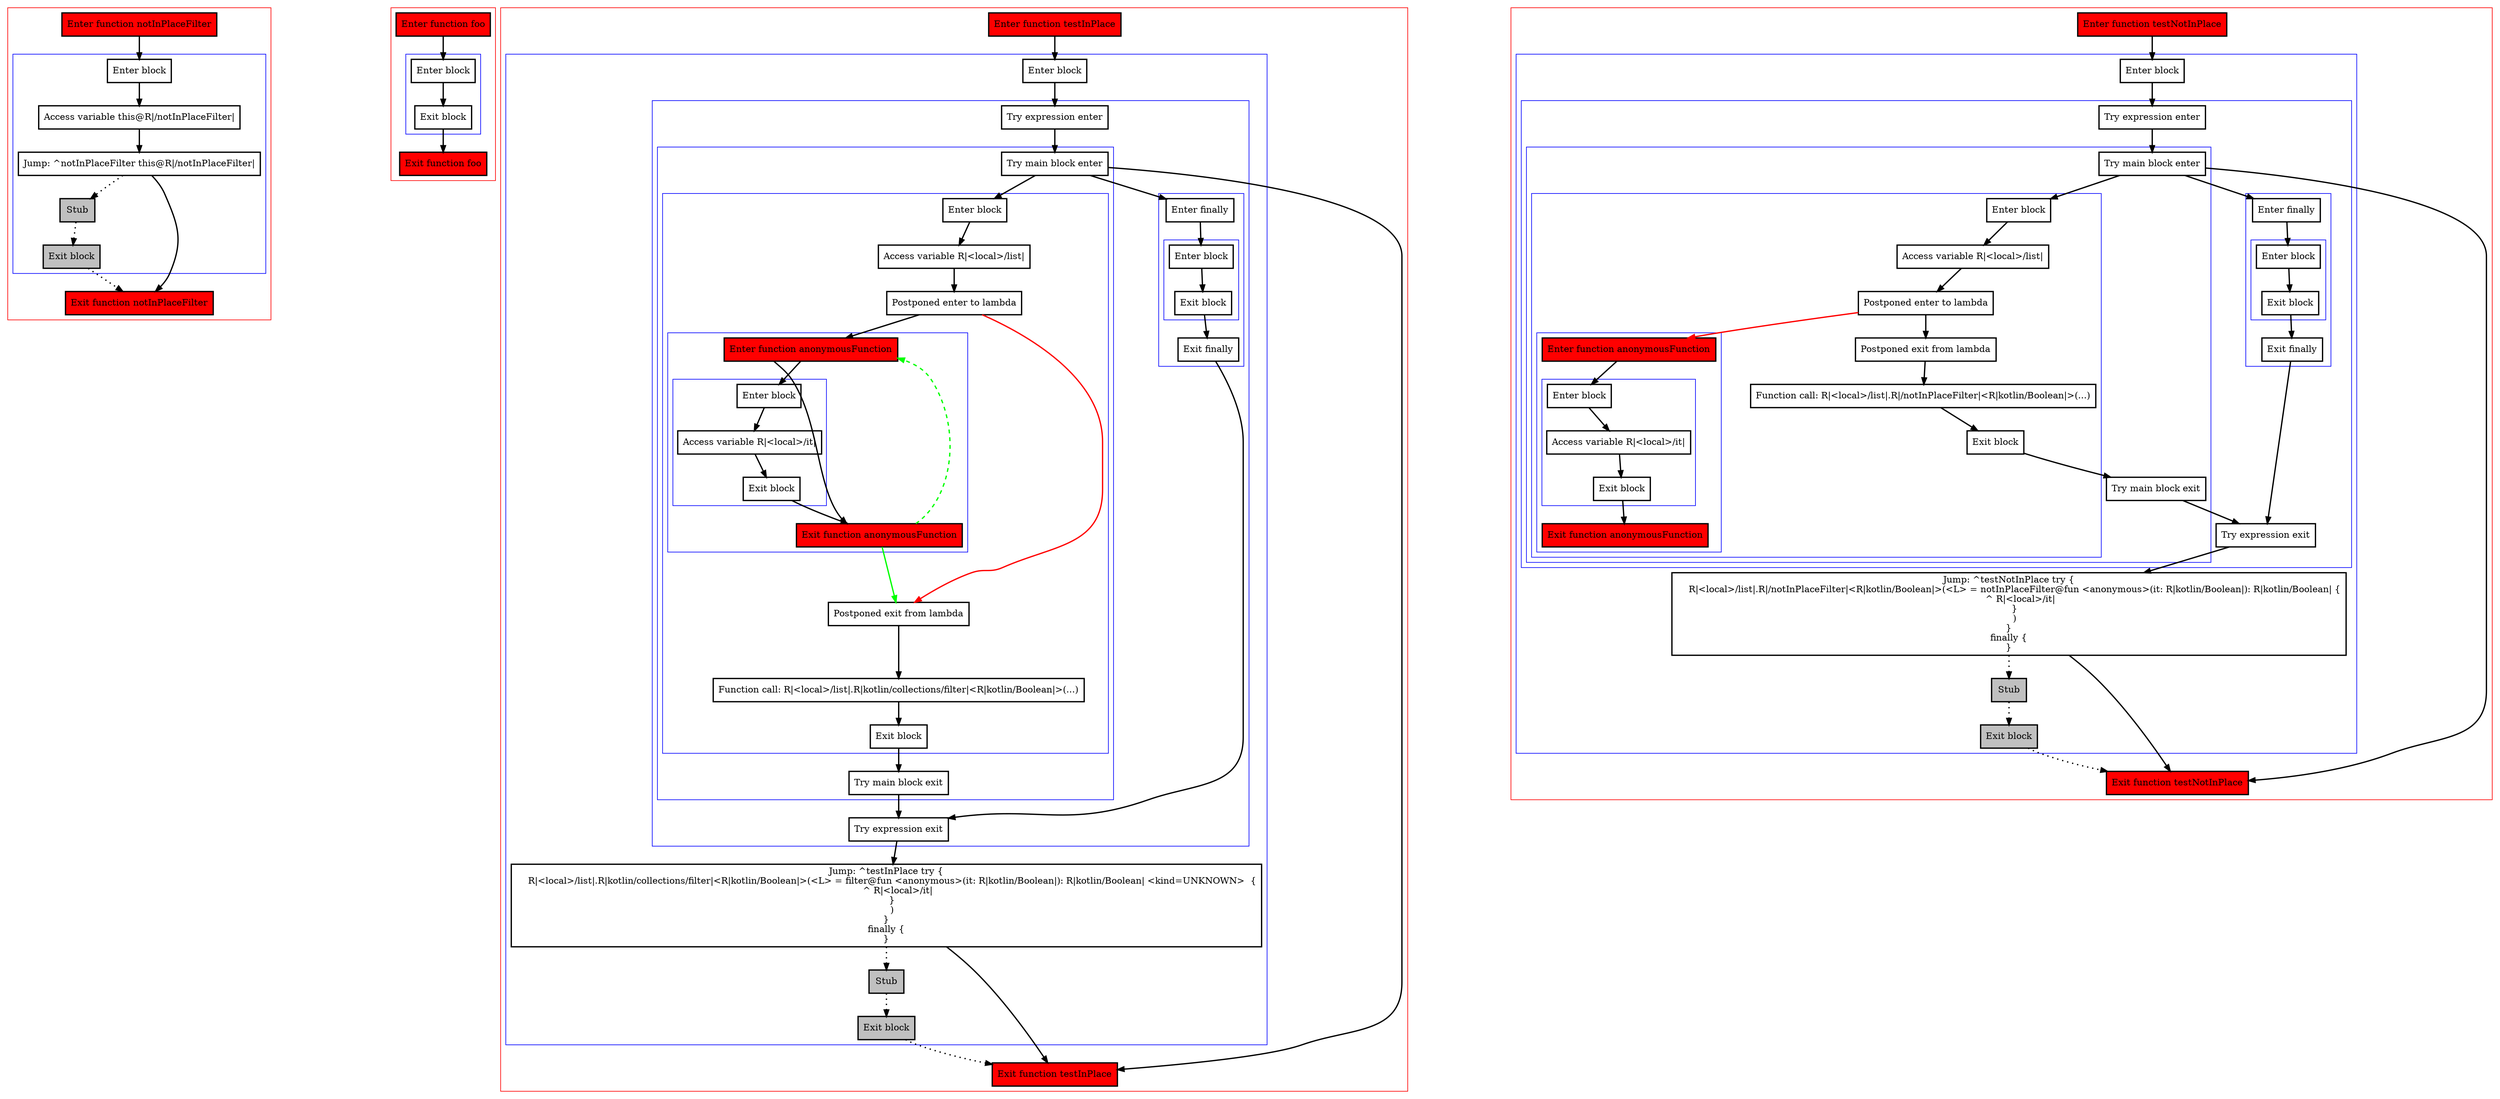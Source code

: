 digraph tryWithLambdaInside_kt {
    graph [nodesep=3]
    node [shape=box penwidth=2]
    edge [penwidth=2]

    subgraph cluster_0 {
        color=red
        0 [label="Enter function notInPlaceFilter" style="filled" fillcolor=red];
        subgraph cluster_1 {
            color=blue
            2 [label="Enter block"];
            3 [label="Access variable this@R|/notInPlaceFilter|"];
            4 [label="Jump: ^notInPlaceFilter this@R|/notInPlaceFilter|"];
            5 [label="Stub" style="filled" fillcolor=gray];
            6 [label="Exit block" style="filled" fillcolor=gray];
        }
        1 [label="Exit function notInPlaceFilter" style="filled" fillcolor=red];
    }
    0 -> {2};
    2 -> {3};
    3 -> {4};
    4 -> {1};
    4 -> {5} [style=dotted];
    5 -> {6} [style=dotted];
    6 -> {1} [style=dotted];

    subgraph cluster_2 {
        color=red
        7 [label="Enter function foo" style="filled" fillcolor=red];
        subgraph cluster_3 {
            color=blue
            9 [label="Enter block"];
            10 [label="Exit block"];
        }
        8 [label="Exit function foo" style="filled" fillcolor=red];
    }
    7 -> {9};
    9 -> {10};
    10 -> {8};

    subgraph cluster_4 {
        color=red
        11 [label="Enter function testInPlace" style="filled" fillcolor=red];
        subgraph cluster_5 {
            color=blue
            13 [label="Enter block"];
            subgraph cluster_6 {
                color=blue
                14 [label="Try expression enter"];
                subgraph cluster_7 {
                    color=blue
                    16 [label="Try main block enter"];
                    subgraph cluster_8 {
                        color=blue
                        18 [label="Enter block"];
                        19 [label="Access variable R|<local>/list|"];
                        20 [label="Postponed enter to lambda"];
                        subgraph cluster_9 {
                            color=blue
                            31 [label="Enter function anonymousFunction" style="filled" fillcolor=red];
                            subgraph cluster_10 {
                                color=blue
                                33 [label="Enter block"];
                                34 [label="Access variable R|<local>/it|"];
                                35 [label="Exit block"];
                            }
                            32 [label="Exit function anonymousFunction" style="filled" fillcolor=red];
                        }
                        21 [label="Postponed exit from lambda"];
                        22 [label="Function call: R|<local>/list|.R|kotlin/collections/filter|<R|kotlin/Boolean|>(...)"];
                        23 [label="Exit block"];
                    }
                    24 [label="Try main block exit"];
                }
                subgraph cluster_11 {
                    color=blue
                    17 [label="Enter finally"];
                    subgraph cluster_12 {
                        color=blue
                        25 [label="Enter block"];
                        26 [label="Exit block"];
                    }
                    27 [label="Exit finally"];
                }
                15 [label="Try expression exit"];
            }
            28 [label="Jump: ^testInPlace try {
    R|<local>/list|.R|kotlin/collections/filter|<R|kotlin/Boolean|>(<L> = filter@fun <anonymous>(it: R|kotlin/Boolean|): R|kotlin/Boolean| <kind=UNKNOWN>  {
        ^ R|<local>/it|
    }
    )
}
finally {
}
"];
            29 [label="Stub" style="filled" fillcolor=gray];
            30 [label="Exit block" style="filled" fillcolor=gray];
        }
        12 [label="Exit function testInPlace" style="filled" fillcolor=red];
    }
    11 -> {13};
    13 -> {14};
    14 -> {16};
    15 -> {28};
    16 -> {12 17 18};
    17 -> {25};
    18 -> {19};
    19 -> {20};
    20 -> {31};
    20 -> {21} [color=red];
    21 -> {22};
    22 -> {23};
    23 -> {24};
    24 -> {15};
    25 -> {26};
    26 -> {27};
    27 -> {15};
    28 -> {12};
    28 -> {29} [style=dotted];
    29 -> {30} [style=dotted];
    30 -> {12} [style=dotted];
    31 -> {32 33};
    32 -> {21} [color=green];
    32 -> {31} [color=green style=dashed];
    33 -> {34};
    34 -> {35};
    35 -> {32};

    subgraph cluster_13 {
        color=red
        36 [label="Enter function testNotInPlace" style="filled" fillcolor=red];
        subgraph cluster_14 {
            color=blue
            38 [label="Enter block"];
            subgraph cluster_15 {
                color=blue
                39 [label="Try expression enter"];
                subgraph cluster_16 {
                    color=blue
                    41 [label="Try main block enter"];
                    subgraph cluster_17 {
                        color=blue
                        43 [label="Enter block"];
                        44 [label="Access variable R|<local>/list|"];
                        45 [label="Postponed enter to lambda"];
                        subgraph cluster_18 {
                            color=blue
                            56 [label="Enter function anonymousFunction" style="filled" fillcolor=red];
                            subgraph cluster_19 {
                                color=blue
                                58 [label="Enter block"];
                                59 [label="Access variable R|<local>/it|"];
                                60 [label="Exit block"];
                            }
                            57 [label="Exit function anonymousFunction" style="filled" fillcolor=red];
                        }
                        46 [label="Postponed exit from lambda"];
                        47 [label="Function call: R|<local>/list|.R|/notInPlaceFilter|<R|kotlin/Boolean|>(...)"];
                        48 [label="Exit block"];
                    }
                    49 [label="Try main block exit"];
                }
                subgraph cluster_20 {
                    color=blue
                    42 [label="Enter finally"];
                    subgraph cluster_21 {
                        color=blue
                        50 [label="Enter block"];
                        51 [label="Exit block"];
                    }
                    52 [label="Exit finally"];
                }
                40 [label="Try expression exit"];
            }
            53 [label="Jump: ^testNotInPlace try {
    R|<local>/list|.R|/notInPlaceFilter|<R|kotlin/Boolean|>(<L> = notInPlaceFilter@fun <anonymous>(it: R|kotlin/Boolean|): R|kotlin/Boolean| {
        ^ R|<local>/it|
    }
    )
}
finally {
}
"];
            54 [label="Stub" style="filled" fillcolor=gray];
            55 [label="Exit block" style="filled" fillcolor=gray];
        }
        37 [label="Exit function testNotInPlace" style="filled" fillcolor=red];
    }
    36 -> {38};
    38 -> {39};
    39 -> {41};
    40 -> {53};
    41 -> {37 42 43};
    42 -> {50};
    43 -> {44};
    44 -> {45};
    45 -> {46};
    45 -> {56} [color=red];
    46 -> {47};
    47 -> {48};
    48 -> {49};
    49 -> {40};
    50 -> {51};
    51 -> {52};
    52 -> {40};
    53 -> {37};
    53 -> {54} [style=dotted];
    54 -> {55} [style=dotted];
    55 -> {37} [style=dotted];
    56 -> {58};
    58 -> {59};
    59 -> {60};
    60 -> {57};

}
